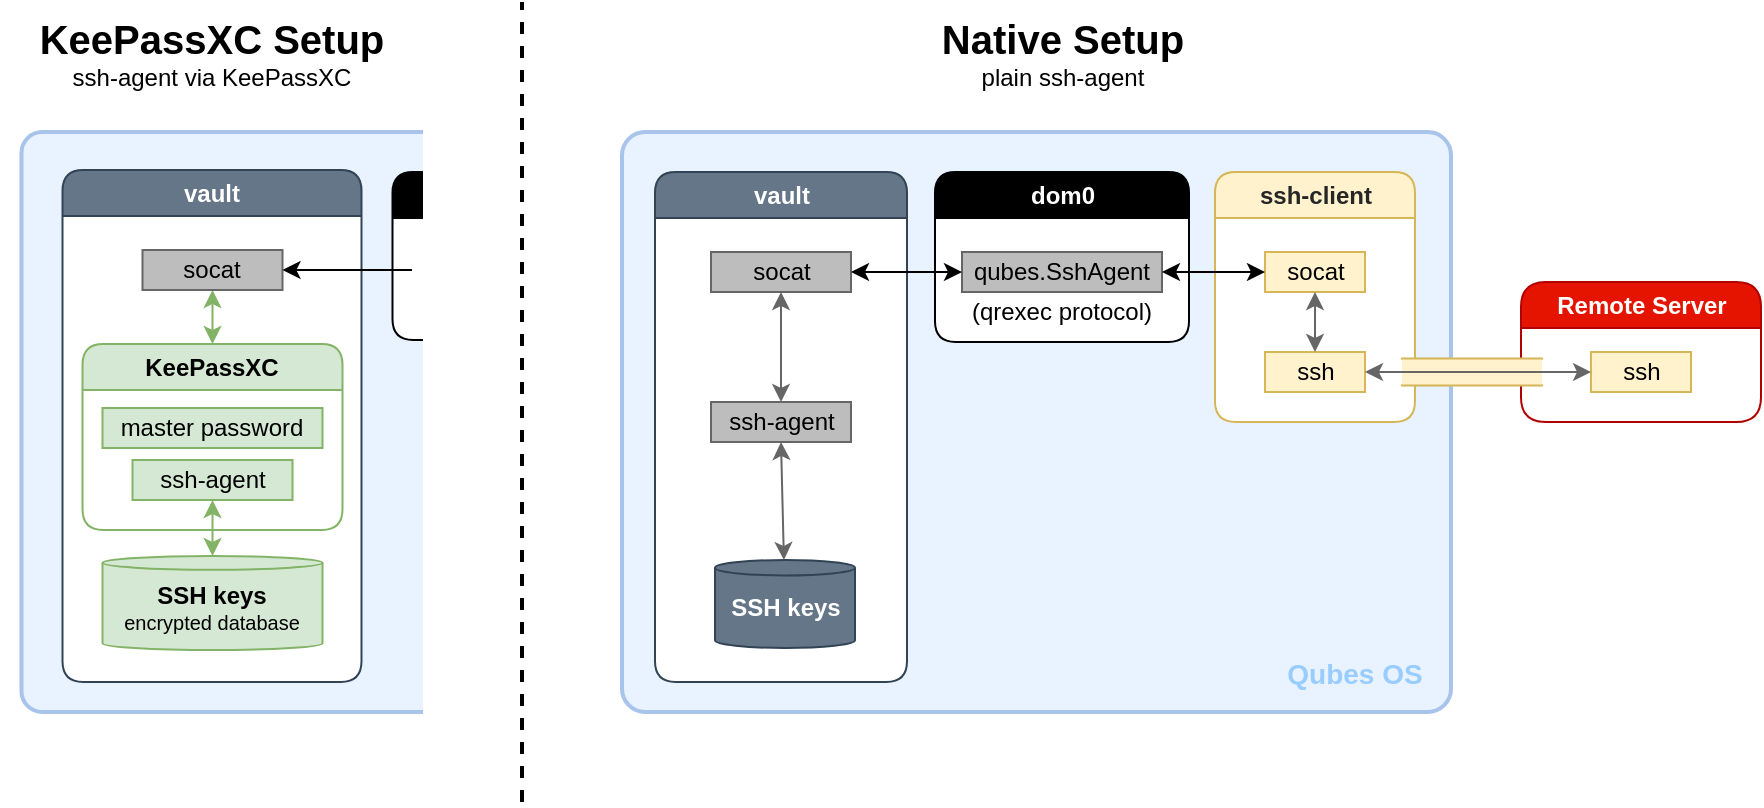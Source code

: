 <mxfile version="13.10.4" type="github">
  <diagram id="SKtbNTC9j6CT3jW_uAWr" name="Page-1">
    <mxGraphModel dx="1185" dy="1053" grid="1" gridSize="10" guides="1" tooltips="1" connect="1" arrows="1" fold="1" page="0" pageScale="1" pageWidth="1169" pageHeight="826" background="#ffffff" math="0" shadow="0">
      <root>
        <mxCell id="0" />
        <mxCell id="1" parent="0" />
        <mxCell id="d-W6DogvzRjHj5U5P_7L-129" value="" style="rounded=1;whiteSpace=wrap;html=1;shadow=0;glass=0;sketch=0;strokeWidth=2;arcSize=4;fillColor=#E8F3FF;strokeColor=#A9C4EB;" parent="1" vertex="1">
          <mxGeometry x="279.75" y="25" width="259.25" height="290" as="geometry" />
        </mxCell>
        <mxCell id="Rzevuu3Boefq3aI9rTCi-90" value="vault" style="swimlane;whiteSpace=wrap;html=1;rounded=1;shadow=0;glass=0;comic=0;startSize=23;swimlaneFillColor=#ffffff;fontColor=#ffffff;fillColor=#647687;strokeColor=#314354;" parent="1" vertex="1">
          <mxGeometry x="300.25" y="44" width="149.5" height="256" as="geometry">
            <mxRectangle x="878" y="40" width="170" height="23" as="alternateBounds" />
          </mxGeometry>
        </mxCell>
        <mxCell id="Rzevuu3Boefq3aI9rTCi-96" value="" style="endArrow=classic;startArrow=classic;html=1;strokeColor=#82b366;entryX=0.5;entryY=1;entryDx=0;entryDy=0;gradientColor=#97d077;fillColor=#d5e8d4;" parent="Rzevuu3Boefq3aI9rTCi-90" target="d-W6DogvzRjHj5U5P_7L-107" edge="1">
          <mxGeometry width="50" height="50" relative="1" as="geometry">
            <mxPoint x="75" y="87" as="sourcePoint" />
            <mxPoint x="138" y="70" as="targetPoint" />
          </mxGeometry>
        </mxCell>
        <mxCell id="Rzevuu3Boefq3aI9rTCi-118" value="KeePassXC" style="swimlane;whiteSpace=wrap;html=1;rounded=1;shadow=0;glass=0;comic=0;startSize=23;swimlaneFillColor=#ffffff;fillColor=#d5e8d4;strokeColor=#82b366;" parent="Rzevuu3Boefq3aI9rTCi-90" vertex="1">
          <mxGeometry x="10" y="87" width="130" height="93" as="geometry">
            <mxRectangle x="878" y="40" width="170" height="23" as="alternateBounds" />
          </mxGeometry>
        </mxCell>
        <mxCell id="Rzevuu3Boefq3aI9rTCi-130" value="" style="shape=cylinder3;whiteSpace=wrap;html=1;boundedLbl=1;backgroundOutline=1;size=3.429;rounded=0;glass=0;comic=0;strokeColor=#82b366;strokeWidth=1;fillColor=#d5e8d4;noLabel=1;fontColor=none;" parent="Rzevuu3Boefq3aI9rTCi-118" vertex="1">
          <mxGeometry x="10" y="106" width="110" height="47" as="geometry" />
        </mxCell>
        <mxCell id="Rzevuu3Boefq3aI9rTCi-134" value="&lt;div style=&quot;font-size: 11px&quot;&gt;&lt;font size=&quot;1&quot;&gt;&lt;b&gt;&lt;font style=&quot;font-size: 12px&quot; face=&quot;Helvetica&quot;&gt;SSH keys&lt;/font&gt;&lt;/b&gt;&lt;/font&gt;&lt;/div&gt;&lt;div style=&quot;font-size: 10px&quot;&gt;&lt;font style=&quot;font-size: 10px&quot; face=&quot;Helvetica&quot;&gt;encrypted database&lt;br&gt;&lt;/font&gt;&lt;/div&gt;" style="text;html=1;strokeColor=none;fillColor=none;align=center;verticalAlign=middle;whiteSpace=wrap;rounded=0;glass=0;comic=0;" parent="Rzevuu3Boefq3aI9rTCi-118" vertex="1">
          <mxGeometry x="10" y="112" width="110" height="40" as="geometry" />
        </mxCell>
        <mxCell id="Rzevuu3Boefq3aI9rTCi-131" value="" style="rounded=0;whiteSpace=wrap;html=1;glass=0;comic=0;strokeWidth=1;fillColor=#d5e8d4;strokeColor=#82b366;" parent="Rzevuu3Boefq3aI9rTCi-118" vertex="1">
          <mxGeometry x="25" y="58" width="80" height="20" as="geometry" />
        </mxCell>
        <mxCell id="Rzevuu3Boefq3aI9rTCi-133" value="&lt;div&gt;ssh-agent&lt;/div&gt;" style="text;html=1;strokeColor=none;fillColor=none;align=center;verticalAlign=middle;whiteSpace=wrap;rounded=0;glass=0;comic=0;" parent="Rzevuu3Boefq3aI9rTCi-118" vertex="1">
          <mxGeometry x="32.5" y="58" width="65" height="20" as="geometry" />
        </mxCell>
        <mxCell id="Rzevuu3Boefq3aI9rTCi-132" value="" style="endArrow=classic;startArrow=classic;html=1;entryX=0.5;entryY=1;entryDx=0;entryDy=0;strokeColor=#82b366;fillColor=#d5e8d4;" parent="Rzevuu3Boefq3aI9rTCi-118" source="Rzevuu3Boefq3aI9rTCi-130" target="Rzevuu3Boefq3aI9rTCi-131" edge="1">
          <mxGeometry width="50" height="50" relative="1" as="geometry">
            <mxPoint x="257" y="-40" as="sourcePoint" />
            <mxPoint x="-576" y="-60" as="targetPoint" />
            <Array as="points">
              <mxPoint x="65" y="83" />
            </Array>
          </mxGeometry>
        </mxCell>
        <mxCell id="Rzevuu3Boefq3aI9rTCi-136" value="&lt;div&gt;master password&lt;br&gt;&lt;/div&gt;" style="text;html=1;strokeColor=#82b366;fillColor=#d5e8d4;align=center;verticalAlign=middle;whiteSpace=wrap;rounded=0;glass=0;comic=0;" parent="Rzevuu3Boefq3aI9rTCi-118" vertex="1">
          <mxGeometry x="10" y="32" width="110" height="20" as="geometry" />
        </mxCell>
        <mxCell id="d-W6DogvzRjHj5U5P_7L-107" value="socat" style="rounded=0;whiteSpace=wrap;html=1;glass=0;comic=0;strokeWidth=1;fillColor=#BDBDBD;strokeColor=#666666;" parent="Rzevuu3Boefq3aI9rTCi-90" vertex="1">
          <mxGeometry x="40" y="40" width="70" height="20" as="geometry" />
        </mxCell>
        <mxCell id="Rzevuu3Boefq3aI9rTCi-101" value="&lt;div&gt;&lt;b&gt;&lt;font style=&quot;font-size: 20px&quot;&gt;KeePassXC Setup&lt;/font&gt;&lt;/b&gt;&lt;/div&gt;&lt;div&gt;ssh-agent via KeePassXC&lt;/div&gt;" style="text;html=1;strokeColor=none;fillColor=none;align=center;verticalAlign=middle;whiteSpace=wrap;rounded=0;" parent="1" vertex="1">
          <mxGeometry x="269" y="-39" width="212" height="50" as="geometry" />
        </mxCell>
        <mxCell id="d-W6DogvzRjHj5U5P_7L-125" value="" style="rounded=1;whiteSpace=wrap;html=1;shadow=0;glass=0;sketch=0;strokeWidth=2;arcSize=4;fillColor=#E8F3FF;strokeColor=#A9C4EB;" parent="1" vertex="1">
          <mxGeometry x="580" y="25" width="414.5" height="290" as="geometry" />
        </mxCell>
        <mxCell id="5" value="vault" style="swimlane;whiteSpace=wrap;html=1;rounded=1;shadow=0;glass=0;comic=0;startSize=23;swimlaneFillColor=#ffffff;fontColor=#ffffff;fillColor=#647687;strokeColor=#314354;" parent="1" vertex="1">
          <mxGeometry x="596.5" y="45" width="126" height="255" as="geometry" />
        </mxCell>
        <mxCell id="d-W6DogvzRjHj5U5P_7L-131" value="" style="swimlane;whiteSpace=wrap;html=1;rounded=1;shadow=0;glass=0;comic=0;startSize=23;swimlaneFillColor=#ffffff;fillColor=#000000;" parent="5" vertex="1">
          <mxGeometry x="-131.25" width="59.25" height="84" as="geometry">
            <mxRectangle x="337" y="40" width="120" height="23" as="alternateBounds" />
          </mxGeometry>
        </mxCell>
        <mxCell id="d-W6DogvzRjHj5U5P_7L-135" value="" style="rounded=0;whiteSpace=wrap;html=1;shadow=0;glass=0;sketch=0;strokeWidth=2;strokeColor=#FFFFFF;" parent="5" vertex="1">
          <mxGeometry x="-115" y="-46.5" width="65" height="330" as="geometry" />
        </mxCell>
        <mxCell id="QTO3XgoEFIxhdkZU8tme-128" value="" style="shape=cylinder3;whiteSpace=wrap;html=1;boundedLbl=1;backgroundOutline=1;size=3.857;rounded=0;glass=0;comic=0;strokeColor=#314354;strokeWidth=1;fillColor=#647687;fontColor=#ffffff;" parent="5" vertex="1">
          <mxGeometry x="30" y="194" width="70" height="44" as="geometry" />
        </mxCell>
        <mxCell id="QTO3XgoEFIxhdkZU8tme-130" value="socat" style="rounded=0;whiteSpace=wrap;html=1;glass=0;comic=0;strokeWidth=1;fillColor=#BDBDBD;strokeColor=#666666;" parent="5" vertex="1">
          <mxGeometry x="28" y="40" width="70" height="20" as="geometry" />
        </mxCell>
        <mxCell id="QTO3XgoEFIxhdkZU8tme-133" value="ssh-agent" style="rounded=0;whiteSpace=wrap;html=1;glass=0;comic=0;strokeWidth=1;fillColor=#BDBDBD;strokeColor=#666666;" parent="5" vertex="1">
          <mxGeometry x="28" y="115" width="70" height="20" as="geometry" />
        </mxCell>
        <mxCell id="QTO3XgoEFIxhdkZU8tme-134" value="" style="endArrow=classic;startArrow=classic;html=1;entryX=0.5;entryY=1;entryDx=0;entryDy=0;strokeColor=#666666;" parent="5" source="QTO3XgoEFIxhdkZU8tme-128" target="QTO3XgoEFIxhdkZU8tme-133" edge="1">
          <mxGeometry width="50" height="50" relative="1" as="geometry">
            <mxPoint x="70" y="220" as="sourcePoint" />
            <mxPoint x="120" y="170" as="targetPoint" />
          </mxGeometry>
        </mxCell>
        <mxCell id="QTO3XgoEFIxhdkZU8tme-129" value="&lt;div&gt;&lt;b&gt;SSH keys&lt;/b&gt;&lt;/div&gt;" style="text;html=1;strokeColor=none;fillColor=none;align=center;verticalAlign=middle;whiteSpace=wrap;rounded=0;glass=0;comic=0;fontColor=#FFFFFF;" parent="5" vertex="1">
          <mxGeometry x="30" y="208" width="70" height="20" as="geometry" />
        </mxCell>
        <mxCell id="QTO3XgoEFIxhdkZU8tme-136" value="" style="endArrow=classic;startArrow=classic;html=1;strokeColor=#666666;exitX=0.5;exitY=0;exitDx=0;exitDy=0;" parent="5" source="QTO3XgoEFIxhdkZU8tme-133" edge="1">
          <mxGeometry width="50" height="50" relative="1" as="geometry">
            <mxPoint x="-32.5" y="150" as="sourcePoint" />
            <mxPoint x="63" y="60" as="targetPoint" />
          </mxGeometry>
        </mxCell>
        <mxCell id="90" value="&lt;font color=&quot;#262626&quot;&gt;ssh-client&lt;/font&gt;" style="swimlane;whiteSpace=wrap;html=1;rounded=1;shadow=0;glass=0;comic=0;strokeColor=#d6b656;fillColor=#fff2cc;startSize=23;swimlaneFillColor=#ffffff;" parent="1" vertex="1">
          <mxGeometry x="876.5" y="45" width="100" height="125" as="geometry">
            <mxRectangle x="337" y="40" width="120" height="23" as="alternateBounds" />
          </mxGeometry>
        </mxCell>
        <mxCell id="7Ih5Z2z4oaHKUIcbK2M9-90" value="socat" style="rounded=0;whiteSpace=wrap;html=1;glass=0;comic=0;strokeWidth=1;fillColor=#fff2cc;strokeColor=#d6b656;" parent="90" vertex="1">
          <mxGeometry x="25" y="40" width="50" height="20" as="geometry" />
        </mxCell>
        <mxCell id="Uwi5YcslHXohGdOQimyk-92" value="ssh" style="rounded=0;whiteSpace=wrap;html=1;glass=0;comic=0;strokeWidth=1;fillColor=#fff2cc;strokeColor=#d6b656;" parent="90" vertex="1">
          <mxGeometry x="25" y="90" width="50" height="20" as="geometry" />
        </mxCell>
        <mxCell id="Uwi5YcslHXohGdOQimyk-94" value="" style="endArrow=classic;startArrow=classic;html=1;strokeColor=#666666;entryX=0.5;entryY=1;entryDx=0;entryDy=0;exitX=0.5;exitY=0;exitDx=0;exitDy=0;" parent="90" source="Uwi5YcslHXohGdOQimyk-92" target="7Ih5Z2z4oaHKUIcbK2M9-90" edge="1">
          <mxGeometry width="50" height="50" relative="1" as="geometry">
            <mxPoint x="74" y="90" as="sourcePoint" />
            <mxPoint x="74.06" y="60.3" as="targetPoint" />
          </mxGeometry>
        </mxCell>
        <mxCell id="Rzevuu3Boefq3aI9rTCi-100" value="&lt;div style=&quot;font-size: 20px&quot;&gt;&lt;b&gt;&lt;font style=&quot;font-size: 20px&quot;&gt;Native Setup&lt;/font&gt;&lt;/b&gt;&lt;/div&gt;&lt;div&gt;plain ssh-agent&lt;br&gt;&lt;/div&gt;" style="text;html=1;strokeColor=none;fillColor=none;align=center;verticalAlign=middle;whiteSpace=wrap;rounded=0;" parent="1" vertex="1">
          <mxGeometry x="684.5" y="-34" width="231" height="40" as="geometry" />
        </mxCell>
        <mxCell id="d-W6DogvzRjHj5U5P_7L-90" value="Remote Server" style="swimlane;whiteSpace=wrap;html=1;rounded=1;shadow=0;glass=0;comic=0;strokeColor=#B20000;fillColor=#e51400;startSize=23;swimlaneFillColor=#ffffff;sketch=0;arcSize=18;swimlaneLine=1;fontColor=#ffffff;" parent="1" vertex="1">
          <mxGeometry x="1029.5" y="100" width="120" height="70" as="geometry">
            <mxRectangle x="337" y="40" width="120" height="23" as="alternateBounds" />
          </mxGeometry>
        </mxCell>
        <mxCell id="d-W6DogvzRjHj5U5P_7L-111" value="ssh" style="rounded=0;whiteSpace=wrap;html=1;glass=0;comic=0;strokeWidth=1;fillColor=#fff2cc;strokeColor=#d6b656;" parent="d-W6DogvzRjHj5U5P_7L-90" vertex="1">
          <mxGeometry x="35" y="35" width="50" height="20" as="geometry" />
        </mxCell>
        <mxCell id="d-W6DogvzRjHj5U5P_7L-113" value="&lt;div&gt;&lt;font color=&quot;#FFFFFF&quot;&gt;dom0&lt;/font&gt;&lt;/div&gt;" style="swimlane;whiteSpace=wrap;html=1;rounded=1;shadow=0;glass=0;comic=0;startSize=23;swimlaneFillColor=#ffffff;fillColor=#000000;" parent="1" vertex="1">
          <mxGeometry x="736.5" y="45" width="127" height="85" as="geometry">
            <mxRectangle x="337" y="40" width="120" height="23" as="alternateBounds" />
          </mxGeometry>
        </mxCell>
        <mxCell id="d-W6DogvzRjHj5U5P_7L-117" value="qubes.SshAgent" style="rounded=0;whiteSpace=wrap;html=1;glass=0;comic=0;strokeWidth=1;fillColor=#BDBDBD;strokeColor=#666666;" parent="d-W6DogvzRjHj5U5P_7L-113" vertex="1">
          <mxGeometry x="13.5" y="40" width="100" height="20" as="geometry" />
        </mxCell>
        <mxCell id="QTO3XgoEFIxhdkZU8tme-132" value="&lt;div&gt;&lt;font style=&quot;font-size: 12px&quot;&gt;(qrexec protocol)&lt;/font&gt;&lt;/div&gt;" style="text;html=1;strokeColor=none;fillColor=none;align=center;verticalAlign=middle;whiteSpace=wrap;rounded=0;glass=0;comic=0;" parent="d-W6DogvzRjHj5U5P_7L-113" vertex="1">
          <mxGeometry x="12.75" y="60" width="101.5" height="20" as="geometry" />
        </mxCell>
        <mxCell id="d-W6DogvzRjHj5U5P_7L-120" value="" style="endArrow=classic;startArrow=classic;html=1;entryX=0;entryY=0.5;entryDx=0;entryDy=0;exitX=1;exitY=0.5;exitDx=0;exitDy=0;" parent="1" source="QTO3XgoEFIxhdkZU8tme-130" target="d-W6DogvzRjHj5U5P_7L-117" edge="1">
          <mxGeometry width="50" height="50" relative="1" as="geometry">
            <mxPoint x="694.5" y="85" as="sourcePoint" />
            <mxPoint x="860" y="95" as="targetPoint" />
          </mxGeometry>
        </mxCell>
        <mxCell id="d-W6DogvzRjHj5U5P_7L-121" value="" style="endArrow=classic;startArrow=classic;html=1;entryX=0;entryY=0.5;entryDx=0;entryDy=0;exitX=1;exitY=0.5;exitDx=0;exitDy=0;" parent="1" source="d-W6DogvzRjHj5U5P_7L-117" target="7Ih5Z2z4oaHKUIcbK2M9-90" edge="1">
          <mxGeometry width="50" height="50" relative="1" as="geometry">
            <mxPoint x="704.5" y="95" as="sourcePoint" />
            <mxPoint x="760" y="95" as="targetPoint" />
          </mxGeometry>
        </mxCell>
        <mxCell id="d-W6DogvzRjHj5U5P_7L-109" value="" style="shape=partialRectangle;whiteSpace=wrap;html=1;left=0;right=0;fillColor=#fff2cc;rounded=1;shadow=0;glass=0;sketch=0;strokeColor=#d6b656;" parent="1" vertex="1">
          <mxGeometry x="970" y="138.25" width="70" height="13.5" as="geometry" />
        </mxCell>
        <mxCell id="d-W6DogvzRjHj5U5P_7L-143" value="" style="endArrow=classic;startArrow=classic;html=1;strokeColor=#666666;entryX=1;entryY=0.5;entryDx=0;entryDy=0;exitX=0;exitY=0.5;exitDx=0;exitDy=0;" parent="1" source="d-W6DogvzRjHj5U5P_7L-111" target="Uwi5YcslHXohGdOQimyk-92" edge="1">
          <mxGeometry width="50" height="50" relative="1" as="geometry">
            <mxPoint x="936.5" y="145" as="sourcePoint" />
            <mxPoint x="936.5" y="115" as="targetPoint" />
          </mxGeometry>
        </mxCell>
        <mxCell id="Rzevuu3Boefq3aI9rTCi-102" value="" style="endArrow=classic;startArrow=none;html=1;startFill=0;entryX=1;entryY=0.5;entryDx=0;entryDy=0;" parent="1" target="d-W6DogvzRjHj5U5P_7L-107" edge="1">
          <mxGeometry width="50" height="50" relative="1" as="geometry">
            <mxPoint x="475" y="94" as="sourcePoint" />
            <mxPoint x="298.25" y="113.5" as="targetPoint" />
          </mxGeometry>
        </mxCell>
        <mxCell id="d-W6DogvzRjHj5U5P_7L-146" value="" style="endArrow=none;html=1;dashed=1;strokeWidth=2;" parent="1" edge="1">
          <mxGeometry width="50" height="50" relative="1" as="geometry">
            <mxPoint x="530" y="360" as="sourcePoint" />
            <mxPoint x="530" y="-40" as="targetPoint" />
          </mxGeometry>
        </mxCell>
        <mxCell id="Ef2Enih1ODstjjU4R2Gf-97" value="&lt;b style=&quot;font-size: 14px;&quot;&gt;&lt;font style=&quot;font-size: 14px;&quot;&gt;Qubes OS&lt;/font&gt;&lt;/b&gt;" style="text;html=1;strokeColor=none;fillColor=none;align=center;verticalAlign=middle;whiteSpace=wrap;rounded=0;dashed=1;fontColor=#99CCFF;fontSize=14;" vertex="1" parent="1">
          <mxGeometry x="910" y="287" width="73" height="18" as="geometry" />
        </mxCell>
      </root>
    </mxGraphModel>
  </diagram>
</mxfile>
